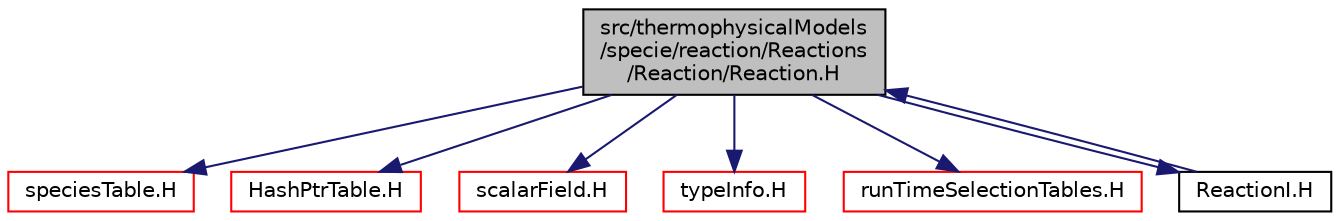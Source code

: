 digraph "src/thermophysicalModels/specie/reaction/Reactions/Reaction/Reaction.H"
{
  bgcolor="transparent";
  edge [fontname="Helvetica",fontsize="10",labelfontname="Helvetica",labelfontsize="10"];
  node [fontname="Helvetica",fontsize="10",shape=record];
  Node0 [label="src/thermophysicalModels\l/specie/reaction/Reactions\l/Reaction/Reaction.H",height=0.2,width=0.4,color="black", fillcolor="grey75", style="filled", fontcolor="black"];
  Node0 -> Node1 [color="midnightblue",fontsize="10",style="solid",fontname="Helvetica"];
  Node1 [label="speciesTable.H",height=0.2,width=0.4,color="red",URL="$a17069.html"];
  Node0 -> Node71 [color="midnightblue",fontsize="10",style="solid",fontname="Helvetica"];
  Node71 [label="HashPtrTable.H",height=0.2,width=0.4,color="red",URL="$a09164.html"];
  Node0 -> Node72 [color="midnightblue",fontsize="10",style="solid",fontname="Helvetica"];
  Node72 [label="scalarField.H",height=0.2,width=0.4,color="red",URL="$a10370.html"];
  Node0 -> Node98 [color="midnightblue",fontsize="10",style="solid",fontname="Helvetica"];
  Node98 [label="typeInfo.H",height=0.2,width=0.4,color="red",URL="$a10055.html"];
  Node0 -> Node99 [color="midnightblue",fontsize="10",style="solid",fontname="Helvetica"];
  Node99 [label="runTimeSelectionTables.H",height=0.2,width=0.4,color="red",URL="$a09992.html",tooltip="Macros to ease declaration of run-time selection tables. "];
  Node0 -> Node103 [color="midnightblue",fontsize="10",style="solid",fontname="Helvetica"];
  Node103 [label="ReactionI.H",height=0.2,width=0.4,color="black",URL="$a17030.html"];
  Node103 -> Node0 [color="midnightblue",fontsize="10",style="solid",fontname="Helvetica"];
}
